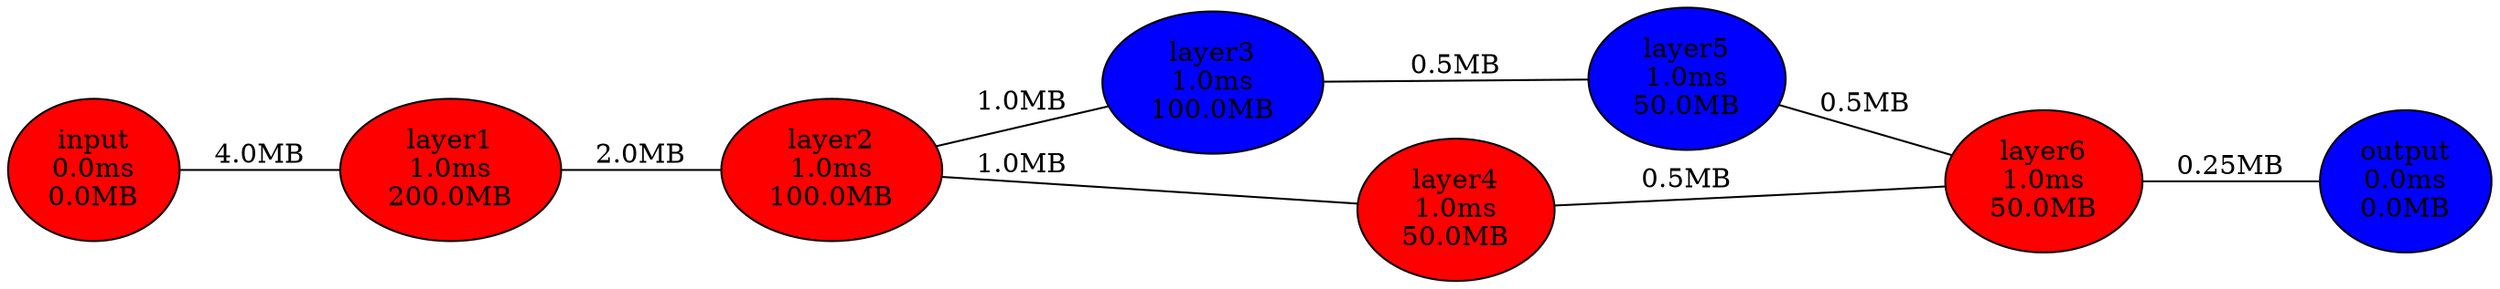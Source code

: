 graph {
rankdir=LR
input[label="input\n0.0ms\n0.0MB", style=filled, fillcolor="red"]
layer1[label="layer1\n1.0ms\n200.0MB", style=filled, fillcolor="red"]
layer2[label="layer2\n1.0ms\n100.0MB", style=filled, fillcolor="red"]
layer3[label="layer3\n1.0ms\n100.0MB", style=filled, fillcolor="blue"]
layer4[label="layer4\n1.0ms\n50.0MB", style=filled, fillcolor="red"]
layer5[label="layer5\n1.0ms\n50.0MB", style=filled, fillcolor="blue"]
layer6[label="layer6\n1.0ms\n50.0MB", style=filled, fillcolor="red"]
output[label="output\n0.0ms\n0.0MB", style=filled, fillcolor="blue"]
input -- layer1[label="4.0MB"];
layer1 -- layer2[label="2.0MB"];
layer2 -- layer3[label="1.0MB"];
layer2 -- layer4[label="1.0MB"];
layer3 -- layer5[label="0.5MB"];
layer5 -- layer6[label="0.5MB"];
layer4 -- layer6[label="0.5MB"];
layer6 -- output[label="0.25MB"];
}
